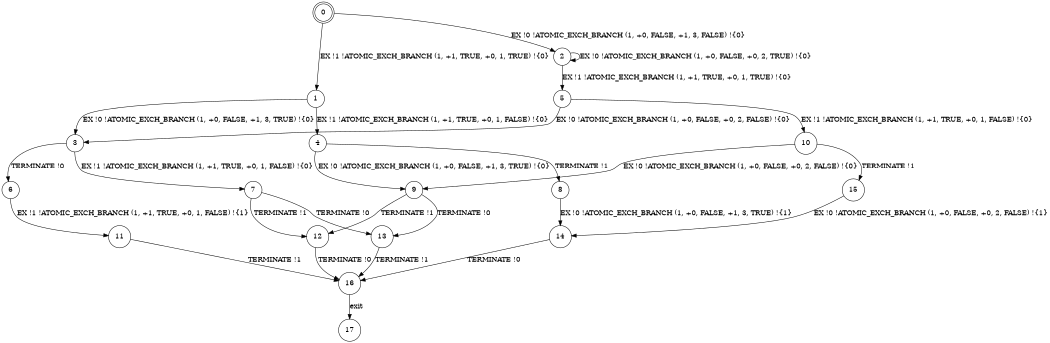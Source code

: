 digraph BCG {
size = "7, 10.5";
center = TRUE;
node [shape = circle];
0 [peripheries = 2];
0 -> 1 [label = "EX !1 !ATOMIC_EXCH_BRANCH (1, +1, TRUE, +0, 1, TRUE) !{0}"];
0 -> 2 [label = "EX !0 !ATOMIC_EXCH_BRANCH (1, +0, FALSE, +1, 3, FALSE) !{0}"];
1 -> 3 [label = "EX !0 !ATOMIC_EXCH_BRANCH (1, +0, FALSE, +1, 3, TRUE) !{0}"];
1 -> 4 [label = "EX !1 !ATOMIC_EXCH_BRANCH (1, +1, TRUE, +0, 1, FALSE) !{0}"];
2 -> 5 [label = "EX !1 !ATOMIC_EXCH_BRANCH (1, +1, TRUE, +0, 1, TRUE) !{0}"];
2 -> 2 [label = "EX !0 !ATOMIC_EXCH_BRANCH (1, +0, FALSE, +0, 2, TRUE) !{0}"];
3 -> 6 [label = "TERMINATE !0"];
3 -> 7 [label = "EX !1 !ATOMIC_EXCH_BRANCH (1, +1, TRUE, +0, 1, FALSE) !{0}"];
4 -> 8 [label = "TERMINATE !1"];
4 -> 9 [label = "EX !0 !ATOMIC_EXCH_BRANCH (1, +0, FALSE, +1, 3, TRUE) !{0}"];
5 -> 10 [label = "EX !1 !ATOMIC_EXCH_BRANCH (1, +1, TRUE, +0, 1, FALSE) !{0}"];
5 -> 3 [label = "EX !0 !ATOMIC_EXCH_BRANCH (1, +0, FALSE, +0, 2, FALSE) !{0}"];
6 -> 11 [label = "EX !1 !ATOMIC_EXCH_BRANCH (1, +1, TRUE, +0, 1, FALSE) !{1}"];
7 -> 12 [label = "TERMINATE !1"];
7 -> 13 [label = "TERMINATE !0"];
8 -> 14 [label = "EX !0 !ATOMIC_EXCH_BRANCH (1, +0, FALSE, +1, 3, TRUE) !{1}"];
9 -> 12 [label = "TERMINATE !1"];
9 -> 13 [label = "TERMINATE !0"];
10 -> 15 [label = "TERMINATE !1"];
10 -> 9 [label = "EX !0 !ATOMIC_EXCH_BRANCH (1, +0, FALSE, +0, 2, FALSE) !{0}"];
11 -> 16 [label = "TERMINATE !1"];
12 -> 16 [label = "TERMINATE !0"];
13 -> 16 [label = "TERMINATE !1"];
14 -> 16 [label = "TERMINATE !0"];
15 -> 14 [label = "EX !0 !ATOMIC_EXCH_BRANCH (1, +0, FALSE, +0, 2, FALSE) !{1}"];
16 -> 17 [label = "exit"];
}
